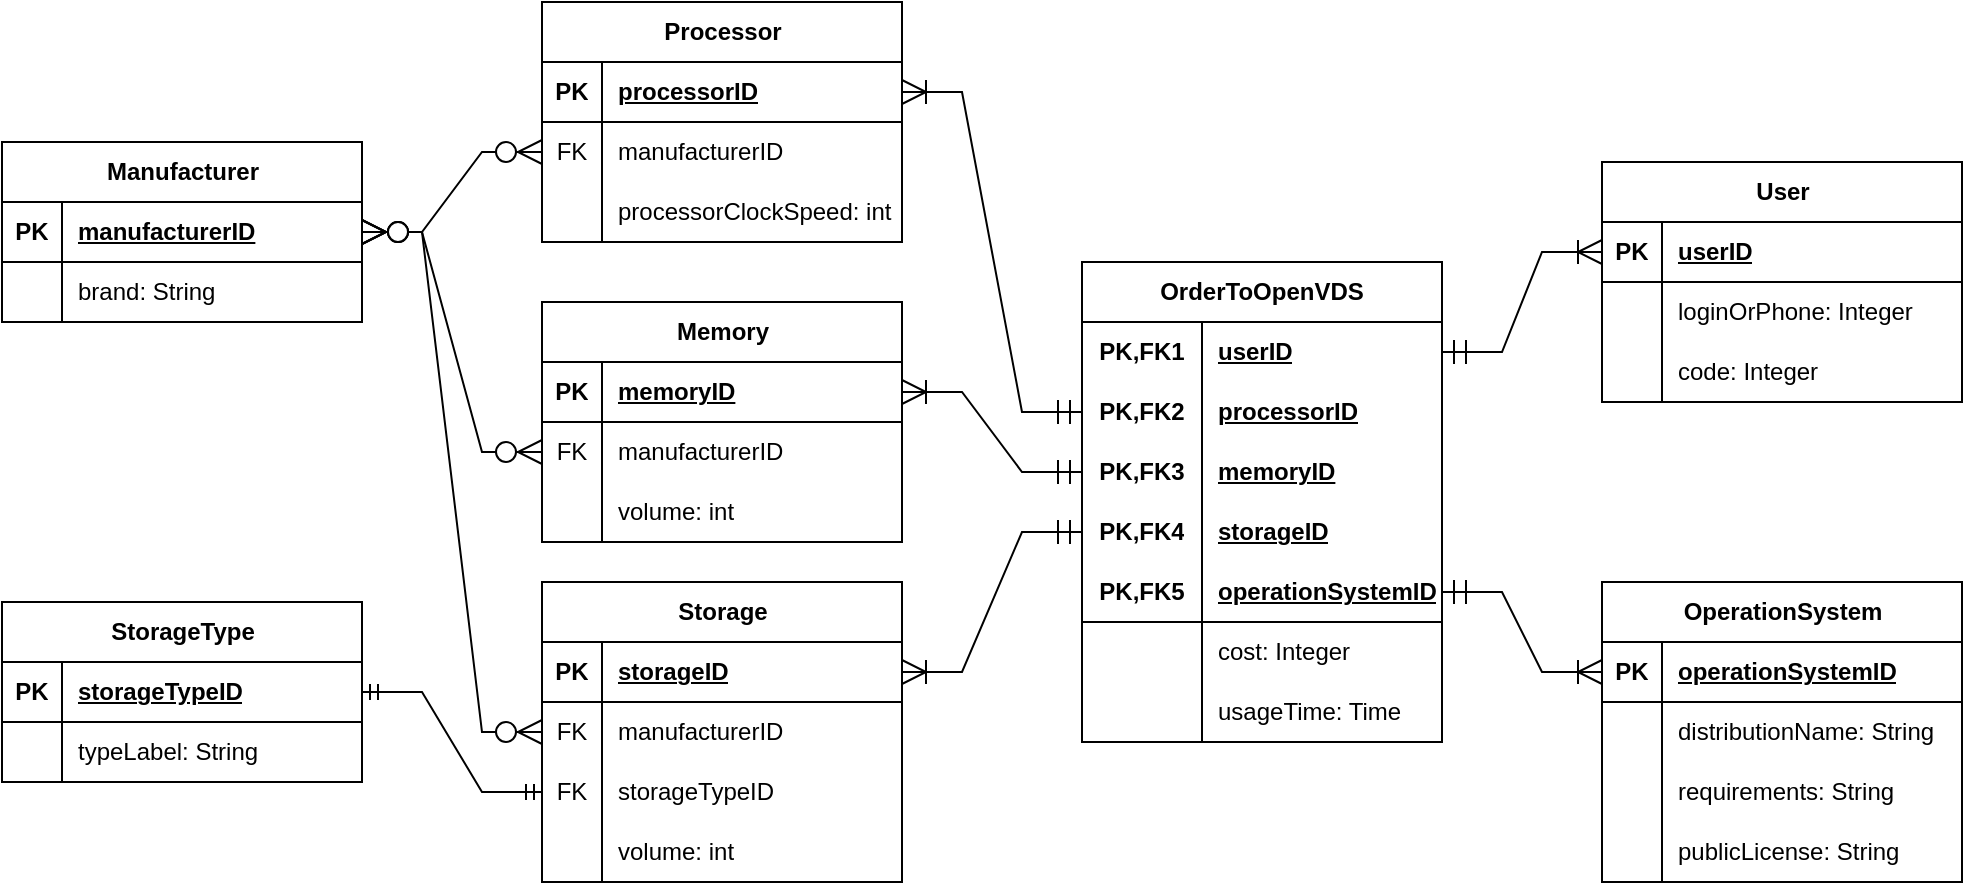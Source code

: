 <mxfile version="21.8.2" type="device">
  <diagram name="Страница — 1" id="gfA_o12QMLBEd61SmN2k">
    <mxGraphModel dx="1386" dy="785" grid="1" gridSize="10" guides="1" tooltips="1" connect="1" arrows="1" fold="1" page="1" pageScale="1" pageWidth="827" pageHeight="1169" math="0" shadow="0">
      <root>
        <mxCell id="0" />
        <mxCell id="1" parent="0" />
        <mxCell id="Z3mXxjuh6pPFmcYj457i-1" value="Processor" style="shape=table;startSize=30;container=1;collapsible=1;childLayout=tableLayout;fixedRows=1;rowLines=0;fontStyle=1;align=center;resizeLast=1;html=1;" parent="1" vertex="1">
          <mxGeometry x="420" y="50" width="180" height="120" as="geometry" />
        </mxCell>
        <mxCell id="Z3mXxjuh6pPFmcYj457i-2" value="" style="shape=tableRow;horizontal=0;startSize=0;swimlaneHead=0;swimlaneBody=0;fillColor=none;collapsible=0;dropTarget=0;points=[[0,0.5],[1,0.5]];portConstraint=eastwest;top=0;left=0;right=0;bottom=1;" parent="Z3mXxjuh6pPFmcYj457i-1" vertex="1">
          <mxGeometry y="30" width="180" height="30" as="geometry" />
        </mxCell>
        <mxCell id="Z3mXxjuh6pPFmcYj457i-3" value="PK" style="shape=partialRectangle;connectable=0;fillColor=none;top=0;left=0;bottom=0;right=0;fontStyle=1;overflow=hidden;whiteSpace=wrap;html=1;" parent="Z3mXxjuh6pPFmcYj457i-2" vertex="1">
          <mxGeometry width="30" height="30" as="geometry">
            <mxRectangle width="30" height="30" as="alternateBounds" />
          </mxGeometry>
        </mxCell>
        <mxCell id="Z3mXxjuh6pPFmcYj457i-4" value="processorID" style="shape=partialRectangle;connectable=0;fillColor=none;top=0;left=0;bottom=0;right=0;align=left;spacingLeft=6;fontStyle=5;overflow=hidden;whiteSpace=wrap;html=1;" parent="Z3mXxjuh6pPFmcYj457i-2" vertex="1">
          <mxGeometry x="30" width="150" height="30" as="geometry">
            <mxRectangle width="150" height="30" as="alternateBounds" />
          </mxGeometry>
        </mxCell>
        <mxCell id="Z3mXxjuh6pPFmcYj457i-5" value="" style="shape=tableRow;horizontal=0;startSize=0;swimlaneHead=0;swimlaneBody=0;fillColor=none;collapsible=0;dropTarget=0;points=[[0,0.5],[1,0.5]];portConstraint=eastwest;top=0;left=0;right=0;bottom=0;" parent="Z3mXxjuh6pPFmcYj457i-1" vertex="1">
          <mxGeometry y="60" width="180" height="30" as="geometry" />
        </mxCell>
        <mxCell id="Z3mXxjuh6pPFmcYj457i-6" value="FK" style="shape=partialRectangle;connectable=0;fillColor=none;top=0;left=0;bottom=0;right=0;editable=1;overflow=hidden;whiteSpace=wrap;html=1;" parent="Z3mXxjuh6pPFmcYj457i-5" vertex="1">
          <mxGeometry width="30" height="30" as="geometry">
            <mxRectangle width="30" height="30" as="alternateBounds" />
          </mxGeometry>
        </mxCell>
        <mxCell id="Z3mXxjuh6pPFmcYj457i-7" value="manufacturerID" style="shape=partialRectangle;connectable=0;fillColor=none;top=0;left=0;bottom=0;right=0;align=left;spacingLeft=6;overflow=hidden;whiteSpace=wrap;html=1;" parent="Z3mXxjuh6pPFmcYj457i-5" vertex="1">
          <mxGeometry x="30" width="150" height="30" as="geometry">
            <mxRectangle width="150" height="30" as="alternateBounds" />
          </mxGeometry>
        </mxCell>
        <mxCell id="Z3mXxjuh6pPFmcYj457i-8" value="" style="shape=tableRow;horizontal=0;startSize=0;swimlaneHead=0;swimlaneBody=0;fillColor=none;collapsible=0;dropTarget=0;points=[[0,0.5],[1,0.5]];portConstraint=eastwest;top=0;left=0;right=0;bottom=0;" parent="Z3mXxjuh6pPFmcYj457i-1" vertex="1">
          <mxGeometry y="90" width="180" height="30" as="geometry" />
        </mxCell>
        <mxCell id="Z3mXxjuh6pPFmcYj457i-9" value="" style="shape=partialRectangle;connectable=0;fillColor=none;top=0;left=0;bottom=0;right=0;editable=1;overflow=hidden;whiteSpace=wrap;html=1;" parent="Z3mXxjuh6pPFmcYj457i-8" vertex="1">
          <mxGeometry width="30" height="30" as="geometry">
            <mxRectangle width="30" height="30" as="alternateBounds" />
          </mxGeometry>
        </mxCell>
        <mxCell id="Z3mXxjuh6pPFmcYj457i-10" value="processorClockSpeed: int" style="shape=partialRectangle;connectable=0;fillColor=none;top=0;left=0;bottom=0;right=0;align=left;spacingLeft=6;overflow=hidden;whiteSpace=wrap;html=1;" parent="Z3mXxjuh6pPFmcYj457i-8" vertex="1">
          <mxGeometry x="30" width="150" height="30" as="geometry">
            <mxRectangle width="150" height="30" as="alternateBounds" />
          </mxGeometry>
        </mxCell>
        <mxCell id="Z3mXxjuh6pPFmcYj457i-14" value="OrderToOpenVDS" style="shape=table;startSize=30;container=1;collapsible=1;childLayout=tableLayout;fixedRows=1;rowLines=0;fontStyle=1;align=center;resizeLast=1;html=1;whiteSpace=wrap;" parent="1" vertex="1">
          <mxGeometry x="690" y="180" width="180" height="240" as="geometry" />
        </mxCell>
        <mxCell id="Z3mXxjuh6pPFmcYj457i-15" value="" style="shape=tableRow;horizontal=0;startSize=0;swimlaneHead=0;swimlaneBody=0;fillColor=none;collapsible=0;dropTarget=0;points=[[0,0.5],[1,0.5]];portConstraint=eastwest;top=0;left=0;right=0;bottom=0;html=1;" parent="Z3mXxjuh6pPFmcYj457i-14" vertex="1">
          <mxGeometry y="30" width="180" height="30" as="geometry" />
        </mxCell>
        <mxCell id="Z3mXxjuh6pPFmcYj457i-16" value="PK,FK1" style="shape=partialRectangle;connectable=0;fillColor=none;top=0;left=0;bottom=0;right=0;fontStyle=1;overflow=hidden;html=1;whiteSpace=wrap;" parent="Z3mXxjuh6pPFmcYj457i-15" vertex="1">
          <mxGeometry width="60" height="30" as="geometry">
            <mxRectangle width="60" height="30" as="alternateBounds" />
          </mxGeometry>
        </mxCell>
        <mxCell id="Z3mXxjuh6pPFmcYj457i-17" value="userID" style="shape=partialRectangle;connectable=0;fillColor=none;top=0;left=0;bottom=0;right=0;align=left;spacingLeft=6;fontStyle=5;overflow=hidden;html=1;whiteSpace=wrap;" parent="Z3mXxjuh6pPFmcYj457i-15" vertex="1">
          <mxGeometry x="60" width="120" height="30" as="geometry">
            <mxRectangle width="120" height="30" as="alternateBounds" />
          </mxGeometry>
        </mxCell>
        <mxCell id="Z3mXxjuh6pPFmcYj457i-110" value="" style="shape=tableRow;horizontal=0;startSize=0;swimlaneHead=0;swimlaneBody=0;fillColor=none;collapsible=0;dropTarget=0;points=[[0,0.5],[1,0.5]];portConstraint=eastwest;top=0;left=0;right=0;bottom=0;html=1;" parent="Z3mXxjuh6pPFmcYj457i-14" vertex="1">
          <mxGeometry y="60" width="180" height="30" as="geometry" />
        </mxCell>
        <mxCell id="Z3mXxjuh6pPFmcYj457i-111" value="PK,FK2" style="shape=partialRectangle;connectable=0;fillColor=none;top=0;left=0;bottom=0;right=0;fontStyle=1;overflow=hidden;html=1;whiteSpace=wrap;" parent="Z3mXxjuh6pPFmcYj457i-110" vertex="1">
          <mxGeometry width="60" height="30" as="geometry">
            <mxRectangle width="60" height="30" as="alternateBounds" />
          </mxGeometry>
        </mxCell>
        <mxCell id="Z3mXxjuh6pPFmcYj457i-112" value="processorID" style="shape=partialRectangle;connectable=0;fillColor=none;top=0;left=0;bottom=0;right=0;align=left;spacingLeft=6;fontStyle=5;overflow=hidden;html=1;whiteSpace=wrap;" parent="Z3mXxjuh6pPFmcYj457i-110" vertex="1">
          <mxGeometry x="60" width="120" height="30" as="geometry">
            <mxRectangle width="120" height="30" as="alternateBounds" />
          </mxGeometry>
        </mxCell>
        <mxCell id="Z3mXxjuh6pPFmcYj457i-113" value="" style="shape=tableRow;horizontal=0;startSize=0;swimlaneHead=0;swimlaneBody=0;fillColor=none;collapsible=0;dropTarget=0;points=[[0,0.5],[1,0.5]];portConstraint=eastwest;top=0;left=0;right=0;bottom=0;html=1;" parent="Z3mXxjuh6pPFmcYj457i-14" vertex="1">
          <mxGeometry y="90" width="180" height="30" as="geometry" />
        </mxCell>
        <mxCell id="Z3mXxjuh6pPFmcYj457i-114" value="PK,FK3" style="shape=partialRectangle;connectable=0;fillColor=none;top=0;left=0;bottom=0;right=0;fontStyle=1;overflow=hidden;html=1;whiteSpace=wrap;" parent="Z3mXxjuh6pPFmcYj457i-113" vertex="1">
          <mxGeometry width="60" height="30" as="geometry">
            <mxRectangle width="60" height="30" as="alternateBounds" />
          </mxGeometry>
        </mxCell>
        <mxCell id="Z3mXxjuh6pPFmcYj457i-115" value="memoryID" style="shape=partialRectangle;connectable=0;fillColor=none;top=0;left=0;bottom=0;right=0;align=left;spacingLeft=6;fontStyle=5;overflow=hidden;html=1;whiteSpace=wrap;" parent="Z3mXxjuh6pPFmcYj457i-113" vertex="1">
          <mxGeometry x="60" width="120" height="30" as="geometry">
            <mxRectangle width="120" height="30" as="alternateBounds" />
          </mxGeometry>
        </mxCell>
        <mxCell id="Z3mXxjuh6pPFmcYj457i-116" value="" style="shape=tableRow;horizontal=0;startSize=0;swimlaneHead=0;swimlaneBody=0;fillColor=none;collapsible=0;dropTarget=0;points=[[0,0.5],[1,0.5]];portConstraint=eastwest;top=0;left=0;right=0;bottom=0;html=1;" parent="Z3mXxjuh6pPFmcYj457i-14" vertex="1">
          <mxGeometry y="120" width="180" height="30" as="geometry" />
        </mxCell>
        <mxCell id="Z3mXxjuh6pPFmcYj457i-117" value="PK,FK4" style="shape=partialRectangle;connectable=0;fillColor=none;top=0;left=0;bottom=0;right=0;fontStyle=1;overflow=hidden;html=1;whiteSpace=wrap;" parent="Z3mXxjuh6pPFmcYj457i-116" vertex="1">
          <mxGeometry width="60" height="30" as="geometry">
            <mxRectangle width="60" height="30" as="alternateBounds" />
          </mxGeometry>
        </mxCell>
        <mxCell id="Z3mXxjuh6pPFmcYj457i-118" value="storageID" style="shape=partialRectangle;connectable=0;fillColor=none;top=0;left=0;bottom=0;right=0;align=left;spacingLeft=6;fontStyle=5;overflow=hidden;html=1;whiteSpace=wrap;" parent="Z3mXxjuh6pPFmcYj457i-116" vertex="1">
          <mxGeometry x="60" width="120" height="30" as="geometry">
            <mxRectangle width="120" height="30" as="alternateBounds" />
          </mxGeometry>
        </mxCell>
        <mxCell id="Z3mXxjuh6pPFmcYj457i-18" value="" style="shape=tableRow;horizontal=0;startSize=0;swimlaneHead=0;swimlaneBody=0;fillColor=none;collapsible=0;dropTarget=0;points=[[0,0.5],[1,0.5]];portConstraint=eastwest;top=0;left=0;right=0;bottom=1;html=1;" parent="Z3mXxjuh6pPFmcYj457i-14" vertex="1">
          <mxGeometry y="150" width="180" height="30" as="geometry" />
        </mxCell>
        <mxCell id="Z3mXxjuh6pPFmcYj457i-19" value="PK,FK5" style="shape=partialRectangle;connectable=0;fillColor=none;top=0;left=0;bottom=0;right=0;fontStyle=1;overflow=hidden;html=1;whiteSpace=wrap;" parent="Z3mXxjuh6pPFmcYj457i-18" vertex="1">
          <mxGeometry width="60" height="30" as="geometry">
            <mxRectangle width="60" height="30" as="alternateBounds" />
          </mxGeometry>
        </mxCell>
        <mxCell id="Z3mXxjuh6pPFmcYj457i-20" value="operationSystemID" style="shape=partialRectangle;connectable=0;fillColor=none;top=0;left=0;bottom=0;right=0;align=left;spacingLeft=6;fontStyle=5;overflow=hidden;html=1;whiteSpace=wrap;" parent="Z3mXxjuh6pPFmcYj457i-18" vertex="1">
          <mxGeometry x="60" width="120" height="30" as="geometry">
            <mxRectangle width="120" height="30" as="alternateBounds" />
          </mxGeometry>
        </mxCell>
        <mxCell id="Z3mXxjuh6pPFmcYj457i-21" value="" style="shape=tableRow;horizontal=0;startSize=0;swimlaneHead=0;swimlaneBody=0;fillColor=none;collapsible=0;dropTarget=0;points=[[0,0.5],[1,0.5]];portConstraint=eastwest;top=0;left=0;right=0;bottom=0;html=1;" parent="Z3mXxjuh6pPFmcYj457i-14" vertex="1">
          <mxGeometry y="180" width="180" height="30" as="geometry" />
        </mxCell>
        <mxCell id="Z3mXxjuh6pPFmcYj457i-22" value="" style="shape=partialRectangle;connectable=0;fillColor=none;top=0;left=0;bottom=0;right=0;editable=1;overflow=hidden;html=1;whiteSpace=wrap;" parent="Z3mXxjuh6pPFmcYj457i-21" vertex="1">
          <mxGeometry width="60" height="30" as="geometry">
            <mxRectangle width="60" height="30" as="alternateBounds" />
          </mxGeometry>
        </mxCell>
        <mxCell id="Z3mXxjuh6pPFmcYj457i-23" value="cost: Integer" style="shape=partialRectangle;connectable=0;fillColor=none;top=0;left=0;bottom=0;right=0;align=left;spacingLeft=6;overflow=hidden;html=1;whiteSpace=wrap;" parent="Z3mXxjuh6pPFmcYj457i-21" vertex="1">
          <mxGeometry x="60" width="120" height="30" as="geometry">
            <mxRectangle width="120" height="30" as="alternateBounds" />
          </mxGeometry>
        </mxCell>
        <mxCell id="Z3mXxjuh6pPFmcYj457i-24" value="" style="shape=tableRow;horizontal=0;startSize=0;swimlaneHead=0;swimlaneBody=0;fillColor=none;collapsible=0;dropTarget=0;points=[[0,0.5],[1,0.5]];portConstraint=eastwest;top=0;left=0;right=0;bottom=0;html=1;" parent="Z3mXxjuh6pPFmcYj457i-14" vertex="1">
          <mxGeometry y="210" width="180" height="30" as="geometry" />
        </mxCell>
        <mxCell id="Z3mXxjuh6pPFmcYj457i-25" value="" style="shape=partialRectangle;connectable=0;fillColor=none;top=0;left=0;bottom=0;right=0;editable=1;overflow=hidden;html=1;whiteSpace=wrap;" parent="Z3mXxjuh6pPFmcYj457i-24" vertex="1">
          <mxGeometry width="60" height="30" as="geometry">
            <mxRectangle width="60" height="30" as="alternateBounds" />
          </mxGeometry>
        </mxCell>
        <mxCell id="Z3mXxjuh6pPFmcYj457i-26" value="usageTime: Time" style="shape=partialRectangle;connectable=0;fillColor=none;top=0;left=0;bottom=0;right=0;align=left;spacingLeft=6;overflow=hidden;html=1;whiteSpace=wrap;" parent="Z3mXxjuh6pPFmcYj457i-24" vertex="1">
          <mxGeometry x="60" width="120" height="30" as="geometry">
            <mxRectangle width="120" height="30" as="alternateBounds" />
          </mxGeometry>
        </mxCell>
        <mxCell id="Z3mXxjuh6pPFmcYj457i-27" value="Storage" style="shape=table;startSize=30;container=1;collapsible=1;childLayout=tableLayout;fixedRows=1;rowLines=0;fontStyle=1;align=center;resizeLast=1;html=1;" parent="1" vertex="1">
          <mxGeometry x="420" y="340" width="180" height="150" as="geometry" />
        </mxCell>
        <mxCell id="Z3mXxjuh6pPFmcYj457i-28" value="" style="shape=tableRow;horizontal=0;startSize=0;swimlaneHead=0;swimlaneBody=0;fillColor=none;collapsible=0;dropTarget=0;points=[[0,0.5],[1,0.5]];portConstraint=eastwest;top=0;left=0;right=0;bottom=1;" parent="Z3mXxjuh6pPFmcYj457i-27" vertex="1">
          <mxGeometry y="30" width="180" height="30" as="geometry" />
        </mxCell>
        <mxCell id="Z3mXxjuh6pPFmcYj457i-29" value="PK" style="shape=partialRectangle;connectable=0;fillColor=none;top=0;left=0;bottom=0;right=0;fontStyle=1;overflow=hidden;whiteSpace=wrap;html=1;" parent="Z3mXxjuh6pPFmcYj457i-28" vertex="1">
          <mxGeometry width="30" height="30" as="geometry">
            <mxRectangle width="30" height="30" as="alternateBounds" />
          </mxGeometry>
        </mxCell>
        <mxCell id="Z3mXxjuh6pPFmcYj457i-30" value="storageID" style="shape=partialRectangle;connectable=0;fillColor=none;top=0;left=0;bottom=0;right=0;align=left;spacingLeft=6;fontStyle=5;overflow=hidden;whiteSpace=wrap;html=1;" parent="Z3mXxjuh6pPFmcYj457i-28" vertex="1">
          <mxGeometry x="30" width="150" height="30" as="geometry">
            <mxRectangle width="150" height="30" as="alternateBounds" />
          </mxGeometry>
        </mxCell>
        <mxCell id="Z3mXxjuh6pPFmcYj457i-34" value="" style="shape=tableRow;horizontal=0;startSize=0;swimlaneHead=0;swimlaneBody=0;fillColor=none;collapsible=0;dropTarget=0;points=[[0,0.5],[1,0.5]];portConstraint=eastwest;top=0;left=0;right=0;bottom=0;" parent="Z3mXxjuh6pPFmcYj457i-27" vertex="1">
          <mxGeometry y="60" width="180" height="30" as="geometry" />
        </mxCell>
        <mxCell id="Z3mXxjuh6pPFmcYj457i-35" value="FK" style="shape=partialRectangle;connectable=0;fillColor=none;top=0;left=0;bottom=0;right=0;editable=1;overflow=hidden;whiteSpace=wrap;html=1;" parent="Z3mXxjuh6pPFmcYj457i-34" vertex="1">
          <mxGeometry width="30" height="30" as="geometry">
            <mxRectangle width="30" height="30" as="alternateBounds" />
          </mxGeometry>
        </mxCell>
        <mxCell id="Z3mXxjuh6pPFmcYj457i-36" value="manufacturerID" style="shape=partialRectangle;connectable=0;fillColor=none;top=0;left=0;bottom=0;right=0;align=left;spacingLeft=6;overflow=hidden;whiteSpace=wrap;html=1;" parent="Z3mXxjuh6pPFmcYj457i-34" vertex="1">
          <mxGeometry x="30" width="150" height="30" as="geometry">
            <mxRectangle width="150" height="30" as="alternateBounds" />
          </mxGeometry>
        </mxCell>
        <mxCell id="Z3mXxjuh6pPFmcYj457i-31" value="" style="shape=tableRow;horizontal=0;startSize=0;swimlaneHead=0;swimlaneBody=0;fillColor=none;collapsible=0;dropTarget=0;points=[[0,0.5],[1,0.5]];portConstraint=eastwest;top=0;left=0;right=0;bottom=0;" parent="Z3mXxjuh6pPFmcYj457i-27" vertex="1">
          <mxGeometry y="90" width="180" height="30" as="geometry" />
        </mxCell>
        <mxCell id="Z3mXxjuh6pPFmcYj457i-32" value="FK" style="shape=partialRectangle;connectable=0;fillColor=none;top=0;left=0;bottom=0;right=0;editable=1;overflow=hidden;whiteSpace=wrap;html=1;" parent="Z3mXxjuh6pPFmcYj457i-31" vertex="1">
          <mxGeometry width="30" height="30" as="geometry">
            <mxRectangle width="30" height="30" as="alternateBounds" />
          </mxGeometry>
        </mxCell>
        <mxCell id="Z3mXxjuh6pPFmcYj457i-33" value="storageTypeID" style="shape=partialRectangle;connectable=0;fillColor=none;top=0;left=0;bottom=0;right=0;align=left;spacingLeft=6;overflow=hidden;whiteSpace=wrap;html=1;" parent="Z3mXxjuh6pPFmcYj457i-31" vertex="1">
          <mxGeometry x="30" width="150" height="30" as="geometry">
            <mxRectangle width="150" height="30" as="alternateBounds" />
          </mxGeometry>
        </mxCell>
        <mxCell id="Z3mXxjuh6pPFmcYj457i-37" value="" style="shape=tableRow;horizontal=0;startSize=0;swimlaneHead=0;swimlaneBody=0;fillColor=none;collapsible=0;dropTarget=0;points=[[0,0.5],[1,0.5]];portConstraint=eastwest;top=0;left=0;right=0;bottom=0;" parent="Z3mXxjuh6pPFmcYj457i-27" vertex="1">
          <mxGeometry y="120" width="180" height="30" as="geometry" />
        </mxCell>
        <mxCell id="Z3mXxjuh6pPFmcYj457i-38" value="" style="shape=partialRectangle;connectable=0;fillColor=none;top=0;left=0;bottom=0;right=0;editable=1;overflow=hidden;whiteSpace=wrap;html=1;" parent="Z3mXxjuh6pPFmcYj457i-37" vertex="1">
          <mxGeometry width="30" height="30" as="geometry">
            <mxRectangle width="30" height="30" as="alternateBounds" />
          </mxGeometry>
        </mxCell>
        <mxCell id="Z3mXxjuh6pPFmcYj457i-39" value="volume: int" style="shape=partialRectangle;connectable=0;fillColor=none;top=0;left=0;bottom=0;right=0;align=left;spacingLeft=6;overflow=hidden;whiteSpace=wrap;html=1;" parent="Z3mXxjuh6pPFmcYj457i-37" vertex="1">
          <mxGeometry x="30" width="150" height="30" as="geometry">
            <mxRectangle width="150" height="30" as="alternateBounds" />
          </mxGeometry>
        </mxCell>
        <mxCell id="Z3mXxjuh6pPFmcYj457i-40" value="StorageType" style="shape=table;startSize=30;container=1;collapsible=1;childLayout=tableLayout;fixedRows=1;rowLines=0;fontStyle=1;align=center;resizeLast=1;html=1;" parent="1" vertex="1">
          <mxGeometry x="150" y="350" width="180" height="90" as="geometry" />
        </mxCell>
        <mxCell id="Z3mXxjuh6pPFmcYj457i-41" value="" style="shape=tableRow;horizontal=0;startSize=0;swimlaneHead=0;swimlaneBody=0;fillColor=none;collapsible=0;dropTarget=0;points=[[0,0.5],[1,0.5]];portConstraint=eastwest;top=0;left=0;right=0;bottom=1;" parent="Z3mXxjuh6pPFmcYj457i-40" vertex="1">
          <mxGeometry y="30" width="180" height="30" as="geometry" />
        </mxCell>
        <mxCell id="Z3mXxjuh6pPFmcYj457i-42" value="PK" style="shape=partialRectangle;connectable=0;fillColor=none;top=0;left=0;bottom=0;right=0;fontStyle=1;overflow=hidden;whiteSpace=wrap;html=1;" parent="Z3mXxjuh6pPFmcYj457i-41" vertex="1">
          <mxGeometry width="30" height="30" as="geometry">
            <mxRectangle width="30" height="30" as="alternateBounds" />
          </mxGeometry>
        </mxCell>
        <mxCell id="Z3mXxjuh6pPFmcYj457i-43" value="storageTypeID" style="shape=partialRectangle;connectable=0;fillColor=none;top=0;left=0;bottom=0;right=0;align=left;spacingLeft=6;fontStyle=5;overflow=hidden;whiteSpace=wrap;html=1;" parent="Z3mXxjuh6pPFmcYj457i-41" vertex="1">
          <mxGeometry x="30" width="150" height="30" as="geometry">
            <mxRectangle width="150" height="30" as="alternateBounds" />
          </mxGeometry>
        </mxCell>
        <mxCell id="Z3mXxjuh6pPFmcYj457i-44" value="" style="shape=tableRow;horizontal=0;startSize=0;swimlaneHead=0;swimlaneBody=0;fillColor=none;collapsible=0;dropTarget=0;points=[[0,0.5],[1,0.5]];portConstraint=eastwest;top=0;left=0;right=0;bottom=0;" parent="Z3mXxjuh6pPFmcYj457i-40" vertex="1">
          <mxGeometry y="60" width="180" height="30" as="geometry" />
        </mxCell>
        <mxCell id="Z3mXxjuh6pPFmcYj457i-45" value="" style="shape=partialRectangle;connectable=0;fillColor=none;top=0;left=0;bottom=0;right=0;editable=1;overflow=hidden;whiteSpace=wrap;html=1;" parent="Z3mXxjuh6pPFmcYj457i-44" vertex="1">
          <mxGeometry width="30" height="30" as="geometry">
            <mxRectangle width="30" height="30" as="alternateBounds" />
          </mxGeometry>
        </mxCell>
        <mxCell id="Z3mXxjuh6pPFmcYj457i-46" value="typeLabel: String" style="shape=partialRectangle;connectable=0;fillColor=none;top=0;left=0;bottom=0;right=0;align=left;spacingLeft=6;overflow=hidden;whiteSpace=wrap;html=1;" parent="Z3mXxjuh6pPFmcYj457i-44" vertex="1">
          <mxGeometry x="30" width="150" height="30" as="geometry">
            <mxRectangle width="150" height="30" as="alternateBounds" />
          </mxGeometry>
        </mxCell>
        <mxCell id="Z3mXxjuh6pPFmcYj457i-53" value="Memory" style="shape=table;startSize=30;container=1;collapsible=1;childLayout=tableLayout;fixedRows=1;rowLines=0;fontStyle=1;align=center;resizeLast=1;html=1;" parent="1" vertex="1">
          <mxGeometry x="420" y="200" width="180" height="120" as="geometry" />
        </mxCell>
        <mxCell id="Z3mXxjuh6pPFmcYj457i-54" value="" style="shape=tableRow;horizontal=0;startSize=0;swimlaneHead=0;swimlaneBody=0;fillColor=none;collapsible=0;dropTarget=0;points=[[0,0.5],[1,0.5]];portConstraint=eastwest;top=0;left=0;right=0;bottom=1;" parent="Z3mXxjuh6pPFmcYj457i-53" vertex="1">
          <mxGeometry y="30" width="180" height="30" as="geometry" />
        </mxCell>
        <mxCell id="Z3mXxjuh6pPFmcYj457i-55" value="PK" style="shape=partialRectangle;connectable=0;fillColor=none;top=0;left=0;bottom=0;right=0;fontStyle=1;overflow=hidden;whiteSpace=wrap;html=1;" parent="Z3mXxjuh6pPFmcYj457i-54" vertex="1">
          <mxGeometry width="30" height="30" as="geometry">
            <mxRectangle width="30" height="30" as="alternateBounds" />
          </mxGeometry>
        </mxCell>
        <mxCell id="Z3mXxjuh6pPFmcYj457i-56" value="memoryID" style="shape=partialRectangle;connectable=0;fillColor=none;top=0;left=0;bottom=0;right=0;align=left;spacingLeft=6;fontStyle=5;overflow=hidden;whiteSpace=wrap;html=1;" parent="Z3mXxjuh6pPFmcYj457i-54" vertex="1">
          <mxGeometry x="30" width="150" height="30" as="geometry">
            <mxRectangle width="150" height="30" as="alternateBounds" />
          </mxGeometry>
        </mxCell>
        <mxCell id="Z3mXxjuh6pPFmcYj457i-57" value="" style="shape=tableRow;horizontal=0;startSize=0;swimlaneHead=0;swimlaneBody=0;fillColor=none;collapsible=0;dropTarget=0;points=[[0,0.5],[1,0.5]];portConstraint=eastwest;top=0;left=0;right=0;bottom=0;" parent="Z3mXxjuh6pPFmcYj457i-53" vertex="1">
          <mxGeometry y="60" width="180" height="30" as="geometry" />
        </mxCell>
        <mxCell id="Z3mXxjuh6pPFmcYj457i-58" value="FK" style="shape=partialRectangle;connectable=0;fillColor=none;top=0;left=0;bottom=0;right=0;editable=1;overflow=hidden;whiteSpace=wrap;html=1;" parent="Z3mXxjuh6pPFmcYj457i-57" vertex="1">
          <mxGeometry width="30" height="30" as="geometry">
            <mxRectangle width="30" height="30" as="alternateBounds" />
          </mxGeometry>
        </mxCell>
        <mxCell id="Z3mXxjuh6pPFmcYj457i-59" value="manufacturerID" style="shape=partialRectangle;connectable=0;fillColor=none;top=0;left=0;bottom=0;right=0;align=left;spacingLeft=6;overflow=hidden;whiteSpace=wrap;html=1;" parent="Z3mXxjuh6pPFmcYj457i-57" vertex="1">
          <mxGeometry x="30" width="150" height="30" as="geometry">
            <mxRectangle width="150" height="30" as="alternateBounds" />
          </mxGeometry>
        </mxCell>
        <mxCell id="Z3mXxjuh6pPFmcYj457i-63" value="" style="shape=tableRow;horizontal=0;startSize=0;swimlaneHead=0;swimlaneBody=0;fillColor=none;collapsible=0;dropTarget=0;points=[[0,0.5],[1,0.5]];portConstraint=eastwest;top=0;left=0;right=0;bottom=0;" parent="Z3mXxjuh6pPFmcYj457i-53" vertex="1">
          <mxGeometry y="90" width="180" height="30" as="geometry" />
        </mxCell>
        <mxCell id="Z3mXxjuh6pPFmcYj457i-64" value="" style="shape=partialRectangle;connectable=0;fillColor=none;top=0;left=0;bottom=0;right=0;editable=1;overflow=hidden;whiteSpace=wrap;html=1;" parent="Z3mXxjuh6pPFmcYj457i-63" vertex="1">
          <mxGeometry width="30" height="30" as="geometry">
            <mxRectangle width="30" height="30" as="alternateBounds" />
          </mxGeometry>
        </mxCell>
        <mxCell id="Z3mXxjuh6pPFmcYj457i-65" value="volume: int" style="shape=partialRectangle;connectable=0;fillColor=none;top=0;left=0;bottom=0;right=0;align=left;spacingLeft=6;overflow=hidden;whiteSpace=wrap;html=1;" parent="Z3mXxjuh6pPFmcYj457i-63" vertex="1">
          <mxGeometry x="30" width="150" height="30" as="geometry">
            <mxRectangle width="150" height="30" as="alternateBounds" />
          </mxGeometry>
        </mxCell>
        <mxCell id="Z3mXxjuh6pPFmcYj457i-66" value="OperationSystem" style="shape=table;startSize=30;container=1;collapsible=1;childLayout=tableLayout;fixedRows=1;rowLines=0;fontStyle=1;align=center;resizeLast=1;html=1;" parent="1" vertex="1">
          <mxGeometry x="950" y="340" width="180" height="150" as="geometry" />
        </mxCell>
        <mxCell id="Z3mXxjuh6pPFmcYj457i-67" value="" style="shape=tableRow;horizontal=0;startSize=0;swimlaneHead=0;swimlaneBody=0;fillColor=none;collapsible=0;dropTarget=0;points=[[0,0.5],[1,0.5]];portConstraint=eastwest;top=0;left=0;right=0;bottom=1;" parent="Z3mXxjuh6pPFmcYj457i-66" vertex="1">
          <mxGeometry y="30" width="180" height="30" as="geometry" />
        </mxCell>
        <mxCell id="Z3mXxjuh6pPFmcYj457i-68" value="PK" style="shape=partialRectangle;connectable=0;fillColor=none;top=0;left=0;bottom=0;right=0;fontStyle=1;overflow=hidden;whiteSpace=wrap;html=1;" parent="Z3mXxjuh6pPFmcYj457i-67" vertex="1">
          <mxGeometry width="30" height="30" as="geometry">
            <mxRectangle width="30" height="30" as="alternateBounds" />
          </mxGeometry>
        </mxCell>
        <mxCell id="Z3mXxjuh6pPFmcYj457i-69" value="operationSystemID" style="shape=partialRectangle;connectable=0;fillColor=none;top=0;left=0;bottom=0;right=0;align=left;spacingLeft=6;fontStyle=5;overflow=hidden;whiteSpace=wrap;html=1;" parent="Z3mXxjuh6pPFmcYj457i-67" vertex="1">
          <mxGeometry x="30" width="150" height="30" as="geometry">
            <mxRectangle width="150" height="30" as="alternateBounds" />
          </mxGeometry>
        </mxCell>
        <mxCell id="Z3mXxjuh6pPFmcYj457i-70" value="" style="shape=tableRow;horizontal=0;startSize=0;swimlaneHead=0;swimlaneBody=0;fillColor=none;collapsible=0;dropTarget=0;points=[[0,0.5],[1,0.5]];portConstraint=eastwest;top=0;left=0;right=0;bottom=0;" parent="Z3mXxjuh6pPFmcYj457i-66" vertex="1">
          <mxGeometry y="60" width="180" height="30" as="geometry" />
        </mxCell>
        <mxCell id="Z3mXxjuh6pPFmcYj457i-71" value="" style="shape=partialRectangle;connectable=0;fillColor=none;top=0;left=0;bottom=0;right=0;editable=1;overflow=hidden;whiteSpace=wrap;html=1;" parent="Z3mXxjuh6pPFmcYj457i-70" vertex="1">
          <mxGeometry width="30" height="30" as="geometry">
            <mxRectangle width="30" height="30" as="alternateBounds" />
          </mxGeometry>
        </mxCell>
        <mxCell id="Z3mXxjuh6pPFmcYj457i-72" value="distributionName: String" style="shape=partialRectangle;connectable=0;fillColor=none;top=0;left=0;bottom=0;right=0;align=left;spacingLeft=6;overflow=hidden;whiteSpace=wrap;html=1;" parent="Z3mXxjuh6pPFmcYj457i-70" vertex="1">
          <mxGeometry x="30" width="150" height="30" as="geometry">
            <mxRectangle width="150" height="30" as="alternateBounds" />
          </mxGeometry>
        </mxCell>
        <mxCell id="Z3mXxjuh6pPFmcYj457i-73" value="" style="shape=tableRow;horizontal=0;startSize=0;swimlaneHead=0;swimlaneBody=0;fillColor=none;collapsible=0;dropTarget=0;points=[[0,0.5],[1,0.5]];portConstraint=eastwest;top=0;left=0;right=0;bottom=0;" parent="Z3mXxjuh6pPFmcYj457i-66" vertex="1">
          <mxGeometry y="90" width="180" height="30" as="geometry" />
        </mxCell>
        <mxCell id="Z3mXxjuh6pPFmcYj457i-74" value="" style="shape=partialRectangle;connectable=0;fillColor=none;top=0;left=0;bottom=0;right=0;editable=1;overflow=hidden;whiteSpace=wrap;html=1;" parent="Z3mXxjuh6pPFmcYj457i-73" vertex="1">
          <mxGeometry width="30" height="30" as="geometry">
            <mxRectangle width="30" height="30" as="alternateBounds" />
          </mxGeometry>
        </mxCell>
        <mxCell id="Z3mXxjuh6pPFmcYj457i-75" value="requirements: String" style="shape=partialRectangle;connectable=0;fillColor=none;top=0;left=0;bottom=0;right=0;align=left;spacingLeft=6;overflow=hidden;whiteSpace=wrap;html=1;" parent="Z3mXxjuh6pPFmcYj457i-73" vertex="1">
          <mxGeometry x="30" width="150" height="30" as="geometry">
            <mxRectangle width="150" height="30" as="alternateBounds" />
          </mxGeometry>
        </mxCell>
        <mxCell id="Z3mXxjuh6pPFmcYj457i-76" value="" style="shape=tableRow;horizontal=0;startSize=0;swimlaneHead=0;swimlaneBody=0;fillColor=none;collapsible=0;dropTarget=0;points=[[0,0.5],[1,0.5]];portConstraint=eastwest;top=0;left=0;right=0;bottom=0;" parent="Z3mXxjuh6pPFmcYj457i-66" vertex="1">
          <mxGeometry y="120" width="180" height="30" as="geometry" />
        </mxCell>
        <mxCell id="Z3mXxjuh6pPFmcYj457i-77" value="" style="shape=partialRectangle;connectable=0;fillColor=none;top=0;left=0;bottom=0;right=0;editable=1;overflow=hidden;whiteSpace=wrap;html=1;" parent="Z3mXxjuh6pPFmcYj457i-76" vertex="1">
          <mxGeometry width="30" height="30" as="geometry">
            <mxRectangle width="30" height="30" as="alternateBounds" />
          </mxGeometry>
        </mxCell>
        <mxCell id="Z3mXxjuh6pPFmcYj457i-78" value="publicLicense: String" style="shape=partialRectangle;connectable=0;fillColor=none;top=0;left=0;bottom=0;right=0;align=left;spacingLeft=6;overflow=hidden;whiteSpace=wrap;html=1;" parent="Z3mXxjuh6pPFmcYj457i-76" vertex="1">
          <mxGeometry x="30" width="150" height="30" as="geometry">
            <mxRectangle width="150" height="30" as="alternateBounds" />
          </mxGeometry>
        </mxCell>
        <mxCell id="Z3mXxjuh6pPFmcYj457i-80" value="" style="edgeStyle=entityRelationEdgeStyle;fontSize=12;html=1;endArrow=ERmandOne;startArrow=ERmandOne;rounded=0;entryX=1;entryY=0.5;entryDx=0;entryDy=0;exitX=0;exitY=0.5;exitDx=0;exitDy=0;" parent="1" source="Z3mXxjuh6pPFmcYj457i-31" target="Z3mXxjuh6pPFmcYj457i-41" edge="1">
          <mxGeometry width="100" height="100" relative="1" as="geometry">
            <mxPoint x="820" y="310" as="sourcePoint" />
            <mxPoint x="920" y="210" as="targetPoint" />
          </mxGeometry>
        </mxCell>
        <mxCell id="Z3mXxjuh6pPFmcYj457i-81" value="User" style="shape=table;startSize=30;container=1;collapsible=1;childLayout=tableLayout;fixedRows=1;rowLines=0;fontStyle=1;align=center;resizeLast=1;html=1;" parent="1" vertex="1">
          <mxGeometry x="950" y="130" width="180" height="120" as="geometry" />
        </mxCell>
        <mxCell id="Z3mXxjuh6pPFmcYj457i-82" value="" style="shape=tableRow;horizontal=0;startSize=0;swimlaneHead=0;swimlaneBody=0;fillColor=none;collapsible=0;dropTarget=0;points=[[0,0.5],[1,0.5]];portConstraint=eastwest;top=0;left=0;right=0;bottom=1;" parent="Z3mXxjuh6pPFmcYj457i-81" vertex="1">
          <mxGeometry y="30" width="180" height="30" as="geometry" />
        </mxCell>
        <mxCell id="Z3mXxjuh6pPFmcYj457i-83" value="PK" style="shape=partialRectangle;connectable=0;fillColor=none;top=0;left=0;bottom=0;right=0;fontStyle=1;overflow=hidden;whiteSpace=wrap;html=1;" parent="Z3mXxjuh6pPFmcYj457i-82" vertex="1">
          <mxGeometry width="30" height="30" as="geometry">
            <mxRectangle width="30" height="30" as="alternateBounds" />
          </mxGeometry>
        </mxCell>
        <mxCell id="Z3mXxjuh6pPFmcYj457i-84" value="userID" style="shape=partialRectangle;connectable=0;fillColor=none;top=0;left=0;bottom=0;right=0;align=left;spacingLeft=6;fontStyle=5;overflow=hidden;whiteSpace=wrap;html=1;" parent="Z3mXxjuh6pPFmcYj457i-82" vertex="1">
          <mxGeometry x="30" width="150" height="30" as="geometry">
            <mxRectangle width="150" height="30" as="alternateBounds" />
          </mxGeometry>
        </mxCell>
        <mxCell id="Z3mXxjuh6pPFmcYj457i-85" value="" style="shape=tableRow;horizontal=0;startSize=0;swimlaneHead=0;swimlaneBody=0;fillColor=none;collapsible=0;dropTarget=0;points=[[0,0.5],[1,0.5]];portConstraint=eastwest;top=0;left=0;right=0;bottom=0;" parent="Z3mXxjuh6pPFmcYj457i-81" vertex="1">
          <mxGeometry y="60" width="180" height="30" as="geometry" />
        </mxCell>
        <mxCell id="Z3mXxjuh6pPFmcYj457i-86" value="" style="shape=partialRectangle;connectable=0;fillColor=none;top=0;left=0;bottom=0;right=0;editable=1;overflow=hidden;whiteSpace=wrap;html=1;" parent="Z3mXxjuh6pPFmcYj457i-85" vertex="1">
          <mxGeometry width="30" height="30" as="geometry">
            <mxRectangle width="30" height="30" as="alternateBounds" />
          </mxGeometry>
        </mxCell>
        <mxCell id="Z3mXxjuh6pPFmcYj457i-87" value="loginOrPhone: Integer&amp;nbsp;" style="shape=partialRectangle;connectable=0;fillColor=none;top=0;left=0;bottom=0;right=0;align=left;spacingLeft=6;overflow=hidden;whiteSpace=wrap;html=1;" parent="Z3mXxjuh6pPFmcYj457i-85" vertex="1">
          <mxGeometry x="30" width="150" height="30" as="geometry">
            <mxRectangle width="150" height="30" as="alternateBounds" />
          </mxGeometry>
        </mxCell>
        <mxCell id="Z3mXxjuh6pPFmcYj457i-88" value="" style="shape=tableRow;horizontal=0;startSize=0;swimlaneHead=0;swimlaneBody=0;fillColor=none;collapsible=0;dropTarget=0;points=[[0,0.5],[1,0.5]];portConstraint=eastwest;top=0;left=0;right=0;bottom=0;" parent="Z3mXxjuh6pPFmcYj457i-81" vertex="1">
          <mxGeometry y="90" width="180" height="30" as="geometry" />
        </mxCell>
        <mxCell id="Z3mXxjuh6pPFmcYj457i-89" value="" style="shape=partialRectangle;connectable=0;fillColor=none;top=0;left=0;bottom=0;right=0;editable=1;overflow=hidden;whiteSpace=wrap;html=1;" parent="Z3mXxjuh6pPFmcYj457i-88" vertex="1">
          <mxGeometry width="30" height="30" as="geometry">
            <mxRectangle width="30" height="30" as="alternateBounds" />
          </mxGeometry>
        </mxCell>
        <mxCell id="Z3mXxjuh6pPFmcYj457i-90" value="code: Integer" style="shape=partialRectangle;connectable=0;fillColor=none;top=0;left=0;bottom=0;right=0;align=left;spacingLeft=6;overflow=hidden;whiteSpace=wrap;html=1;" parent="Z3mXxjuh6pPFmcYj457i-88" vertex="1">
          <mxGeometry x="30" width="150" height="30" as="geometry">
            <mxRectangle width="150" height="30" as="alternateBounds" />
          </mxGeometry>
        </mxCell>
        <mxCell id="Z3mXxjuh6pPFmcYj457i-94" value="Manufacturer" style="shape=table;startSize=30;container=1;collapsible=1;childLayout=tableLayout;fixedRows=1;rowLines=0;fontStyle=1;align=center;resizeLast=1;html=1;" parent="1" vertex="1">
          <mxGeometry x="150" y="120" width="180" height="90" as="geometry" />
        </mxCell>
        <mxCell id="Z3mXxjuh6pPFmcYj457i-95" value="" style="shape=tableRow;horizontal=0;startSize=0;swimlaneHead=0;swimlaneBody=0;fillColor=none;collapsible=0;dropTarget=0;points=[[0,0.5],[1,0.5]];portConstraint=eastwest;top=0;left=0;right=0;bottom=1;" parent="Z3mXxjuh6pPFmcYj457i-94" vertex="1">
          <mxGeometry y="30" width="180" height="30" as="geometry" />
        </mxCell>
        <mxCell id="Z3mXxjuh6pPFmcYj457i-96" value="PK" style="shape=partialRectangle;connectable=0;fillColor=none;top=0;left=0;bottom=0;right=0;fontStyle=1;overflow=hidden;whiteSpace=wrap;html=1;" parent="Z3mXxjuh6pPFmcYj457i-95" vertex="1">
          <mxGeometry width="30" height="30" as="geometry">
            <mxRectangle width="30" height="30" as="alternateBounds" />
          </mxGeometry>
        </mxCell>
        <mxCell id="Z3mXxjuh6pPFmcYj457i-97" value="manufacturerID" style="shape=partialRectangle;connectable=0;fillColor=none;top=0;left=0;bottom=0;right=0;align=left;spacingLeft=6;fontStyle=5;overflow=hidden;whiteSpace=wrap;html=1;" parent="Z3mXxjuh6pPFmcYj457i-95" vertex="1">
          <mxGeometry x="30" width="150" height="30" as="geometry">
            <mxRectangle width="150" height="30" as="alternateBounds" />
          </mxGeometry>
        </mxCell>
        <mxCell id="Z3mXxjuh6pPFmcYj457i-98" value="" style="shape=tableRow;horizontal=0;startSize=0;swimlaneHead=0;swimlaneBody=0;fillColor=none;collapsible=0;dropTarget=0;points=[[0,0.5],[1,0.5]];portConstraint=eastwest;top=0;left=0;right=0;bottom=0;" parent="Z3mXxjuh6pPFmcYj457i-94" vertex="1">
          <mxGeometry y="60" width="180" height="30" as="geometry" />
        </mxCell>
        <mxCell id="Z3mXxjuh6pPFmcYj457i-99" value="" style="shape=partialRectangle;connectable=0;fillColor=none;top=0;left=0;bottom=0;right=0;editable=1;overflow=hidden;whiteSpace=wrap;html=1;" parent="Z3mXxjuh6pPFmcYj457i-98" vertex="1">
          <mxGeometry width="30" height="30" as="geometry">
            <mxRectangle width="30" height="30" as="alternateBounds" />
          </mxGeometry>
        </mxCell>
        <mxCell id="Z3mXxjuh6pPFmcYj457i-100" value="brand: String" style="shape=partialRectangle;connectable=0;fillColor=none;top=0;left=0;bottom=0;right=0;align=left;spacingLeft=6;overflow=hidden;whiteSpace=wrap;html=1;" parent="Z3mXxjuh6pPFmcYj457i-98" vertex="1">
          <mxGeometry x="30" width="150" height="30" as="geometry">
            <mxRectangle width="150" height="30" as="alternateBounds" />
          </mxGeometry>
        </mxCell>
        <mxCell id="Z3mXxjuh6pPFmcYj457i-107" value="" style="edgeStyle=entityRelationEdgeStyle;fontSize=12;html=1;endArrow=ERzeroToMany;endFill=1;startArrow=ERzeroToMany;rounded=0;entryX=1;entryY=0.5;entryDx=0;entryDy=0;exitX=0;exitY=0.5;exitDx=0;exitDy=0;endSize=10;startSize=10;" parent="1" source="Z3mXxjuh6pPFmcYj457i-5" target="Z3mXxjuh6pPFmcYj457i-95" edge="1">
          <mxGeometry width="100" height="100" relative="1" as="geometry">
            <mxPoint x="470" y="390" as="sourcePoint" />
            <mxPoint x="570" y="290" as="targetPoint" />
          </mxGeometry>
        </mxCell>
        <mxCell id="Z3mXxjuh6pPFmcYj457i-108" value="" style="edgeStyle=entityRelationEdgeStyle;fontSize=12;html=1;endArrow=ERzeroToMany;endFill=1;startArrow=ERzeroToMany;rounded=0;entryX=1;entryY=0.5;entryDx=0;entryDy=0;exitX=0;exitY=0.5;exitDx=0;exitDy=0;endSize=10;startSize=10;" parent="1" source="Z3mXxjuh6pPFmcYj457i-57" target="Z3mXxjuh6pPFmcYj457i-95" edge="1">
          <mxGeometry width="100" height="100" relative="1" as="geometry">
            <mxPoint x="430" y="115" as="sourcePoint" />
            <mxPoint x="340" y="175" as="targetPoint" />
          </mxGeometry>
        </mxCell>
        <mxCell id="Z3mXxjuh6pPFmcYj457i-109" value="" style="edgeStyle=entityRelationEdgeStyle;fontSize=12;html=1;endArrow=ERzeroToMany;endFill=1;startArrow=ERzeroToMany;rounded=0;entryX=1;entryY=0.5;entryDx=0;entryDy=0;endSize=10;startSize=10;" parent="1" source="Z3mXxjuh6pPFmcYj457i-34" target="Z3mXxjuh6pPFmcYj457i-95" edge="1">
          <mxGeometry width="100" height="100" relative="1" as="geometry">
            <mxPoint x="430" y="285" as="sourcePoint" />
            <mxPoint x="340" y="175" as="targetPoint" />
          </mxGeometry>
        </mxCell>
        <mxCell id="Z3mXxjuh6pPFmcYj457i-121" value="" style="edgeStyle=entityRelationEdgeStyle;fontSize=12;html=1;endArrow=ERoneToMany;startArrow=ERmandOne;rounded=0;endSize=10;startSize=10;entryX=0;entryY=0.5;entryDx=0;entryDy=0;exitX=1;exitY=0.5;exitDx=0;exitDy=0;" parent="1" source="Z3mXxjuh6pPFmcYj457i-18" target="Z3mXxjuh6pPFmcYj457i-67" edge="1">
          <mxGeometry width="100" height="100" relative="1" as="geometry">
            <mxPoint x="740" y="585" as="sourcePoint" />
            <mxPoint x="840" y="485" as="targetPoint" />
          </mxGeometry>
        </mxCell>
        <mxCell id="Z3mXxjuh6pPFmcYj457i-122" value="" style="edgeStyle=entityRelationEdgeStyle;fontSize=12;html=1;endArrow=ERoneToMany;startArrow=ERmandOne;rounded=0;endSize=10;startSize=10;entryX=0;entryY=0.5;entryDx=0;entryDy=0;exitX=1;exitY=0.5;exitDx=0;exitDy=0;" parent="1" source="Z3mXxjuh6pPFmcYj457i-15" target="Z3mXxjuh6pPFmcYj457i-82" edge="1">
          <mxGeometry width="100" height="100" relative="1" as="geometry">
            <mxPoint x="880" y="325" as="sourcePoint" />
            <mxPoint x="960" y="395" as="targetPoint" />
          </mxGeometry>
        </mxCell>
        <mxCell id="Z3mXxjuh6pPFmcYj457i-123" value="" style="edgeStyle=entityRelationEdgeStyle;fontSize=12;html=1;endArrow=ERoneToMany;startArrow=ERmandOne;rounded=0;endSize=10;startSize=10;entryX=1;entryY=0.5;entryDx=0;entryDy=0;" parent="1" source="Z3mXxjuh6pPFmcYj457i-110" target="Z3mXxjuh6pPFmcYj457i-2" edge="1">
          <mxGeometry width="100" height="100" relative="1" as="geometry">
            <mxPoint x="660" y="80" as="sourcePoint" />
            <mxPoint x="710" y="80" as="targetPoint" />
            <Array as="points">
              <mxPoint x="680" y="125" />
              <mxPoint x="660" y="220" />
            </Array>
          </mxGeometry>
        </mxCell>
        <mxCell id="Z3mXxjuh6pPFmcYj457i-124" value="" style="edgeStyle=entityRelationEdgeStyle;fontSize=12;html=1;endArrow=ERoneToMany;startArrow=ERmandOne;rounded=0;endSize=10;startSize=10;entryX=1;entryY=0.5;entryDx=0;entryDy=0;exitX=0;exitY=0.5;exitDx=0;exitDy=0;" parent="1" source="Z3mXxjuh6pPFmcYj457i-113" target="Z3mXxjuh6pPFmcYj457i-54" edge="1">
          <mxGeometry width="100" height="100" relative="1" as="geometry">
            <mxPoint x="750" y="610" as="sourcePoint" />
            <mxPoint x="660" y="480" as="targetPoint" />
            <Array as="points">
              <mxPoint x="740" y="510" />
              <mxPoint x="720" y="605" />
            </Array>
          </mxGeometry>
        </mxCell>
        <mxCell id="Z3mXxjuh6pPFmcYj457i-125" value="" style="edgeStyle=entityRelationEdgeStyle;fontSize=12;html=1;endArrow=ERoneToMany;startArrow=ERmandOne;rounded=0;endSize=10;startSize=10;exitX=0;exitY=0.5;exitDx=0;exitDy=0;" parent="1" source="Z3mXxjuh6pPFmcYj457i-116" target="Z3mXxjuh6pPFmcYj457i-28" edge="1">
          <mxGeometry width="100" height="100" relative="1" as="geometry">
            <mxPoint x="760" y="520" as="sourcePoint" />
            <mxPoint x="670" y="510" as="targetPoint" />
            <Array as="points">
              <mxPoint x="810" y="775" />
              <mxPoint x="790" y="870" />
            </Array>
          </mxGeometry>
        </mxCell>
      </root>
    </mxGraphModel>
  </diagram>
</mxfile>
